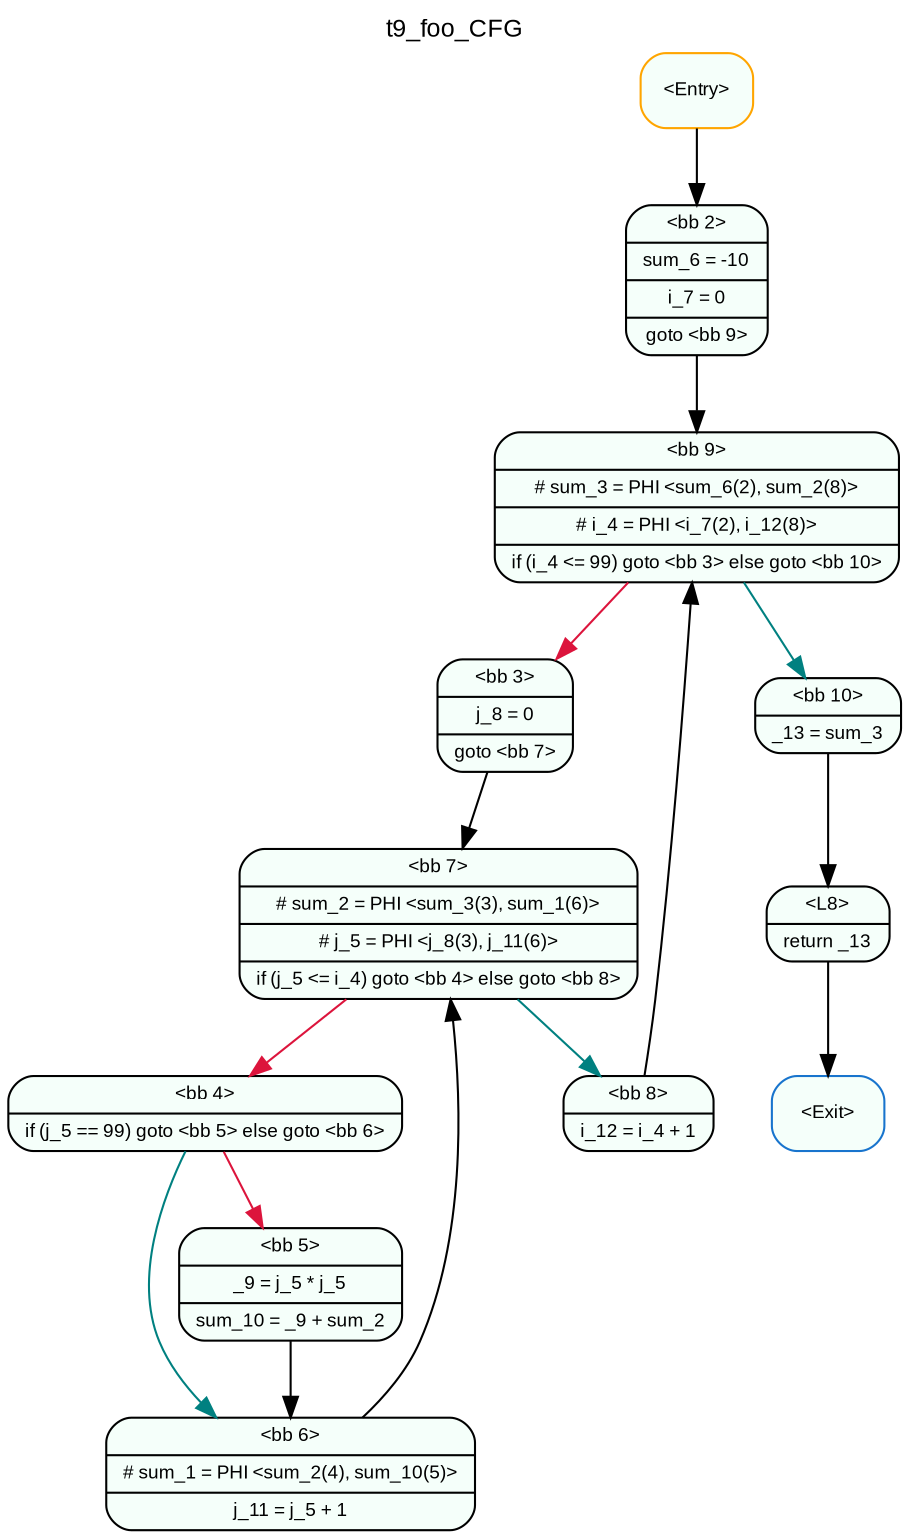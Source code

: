 digraph t9_foo_CFG { 
	label=t9_foo_CFG
	center=true
	labelloc=top
	fontname=Arial
	fontsize=12
	edge[fontname=Arial, fontsize=10]
	node[fontname=Arial, fontsize=9]

		Node_0 -> Node_1 [color=black]
		Node_1 -> Node_2 [color=black]
		Node_2 -> Node_3 [color=crimson]
		Node_3 -> Node_4 [color=black]
		Node_4 -> Node_5 [color=crimson]
		Node_5 -> Node_6 [color=crimson]
		Node_6 -> Node_7 [color=black]
		Node_7 -> Node_4 [color=black]
		Node_5 -> Node_7 [color=teal]
		Node_4 -> Node_8 [color=teal]
		Node_8 -> Node_2 [color=black]
		Node_2 -> Node_9 [color=teal]
		Node_9 -> Node_10 [color=black]
		Node_10 -> Node_11 [color=black]

	Node_4 [fillcolor=mintcream, color=black, shape=Mrecord, style=filled, label="{ \<bb 7\>|# sum_2 = PHI \<sum_3(3), sum_1(6)\>|# j_5 = PHI \<j_8(3), j_11(6)\>|if (j_5 \<= i_4) goto \<bb 4\> else goto \<bb 8\> }"]
	Node_5 [fillcolor=mintcream, color=black, shape=Mrecord, style=filled, label="{ \<bb 4\>|if (j_5 == 99) goto \<bb 5\> else goto \<bb 6\> }"]
	Node_0 [fillcolor=mintcream, color=orange, shape=Mrecord, style=filled, label="{ \<Entry\> }"]
	Node_8 [fillcolor=mintcream, color=black, shape=Mrecord, style=filled, label="{ \<bb 8\>|i_12 = i_4 + 1 }"]
	Node_3 [fillcolor=mintcream, color=black, shape=Mrecord, style=filled, label="{ \<bb 3\>|j_8 = 0|goto \<bb 7\> }"]
	Node_2 [fillcolor=mintcream, color=black, shape=Mrecord, style=filled, label="{ \<bb 9\>|# sum_3 = PHI \<sum_6(2), sum_2(8)\>|# i_4 = PHI \<i_7(2), i_12(8)\>|if (i_4 \<= 99) goto \<bb 3\> else goto \<bb 10\> }"]
	Node_7 [fillcolor=mintcream, color=black, shape=Mrecord, style=filled, label="{ \<bb 6\>|# sum_1 = PHI \<sum_2(4), sum_10(5)\>|j_11 = j_5 + 1 }"]
	Node_9 [fillcolor=mintcream, color=black, shape=Mrecord, style=filled, label="{ \<bb 10\>|_13 = sum_3 }"]
	Node_1 [fillcolor=mintcream, color=black, shape=Mrecord, style=filled, label="{ \<bb 2\>|sum_6 = -10|i_7 = 0|goto \<bb 9\> }"]
	Node_11 [fillcolor=mintcream, color=dodgerblue3, shape=Mrecord, style=filled, label="{ \<Exit\> }"]
	Node_6 [fillcolor=mintcream, color=black, shape=Mrecord, style=filled, label="{ \<bb 5\>|_9 = j_5 * j_5|sum_10 = _9 + sum_2 }"]
	Node_10 [fillcolor=mintcream, color=black, shape=Mrecord, style=filled, label="{ \<L8\>|return _13 }"]
}
